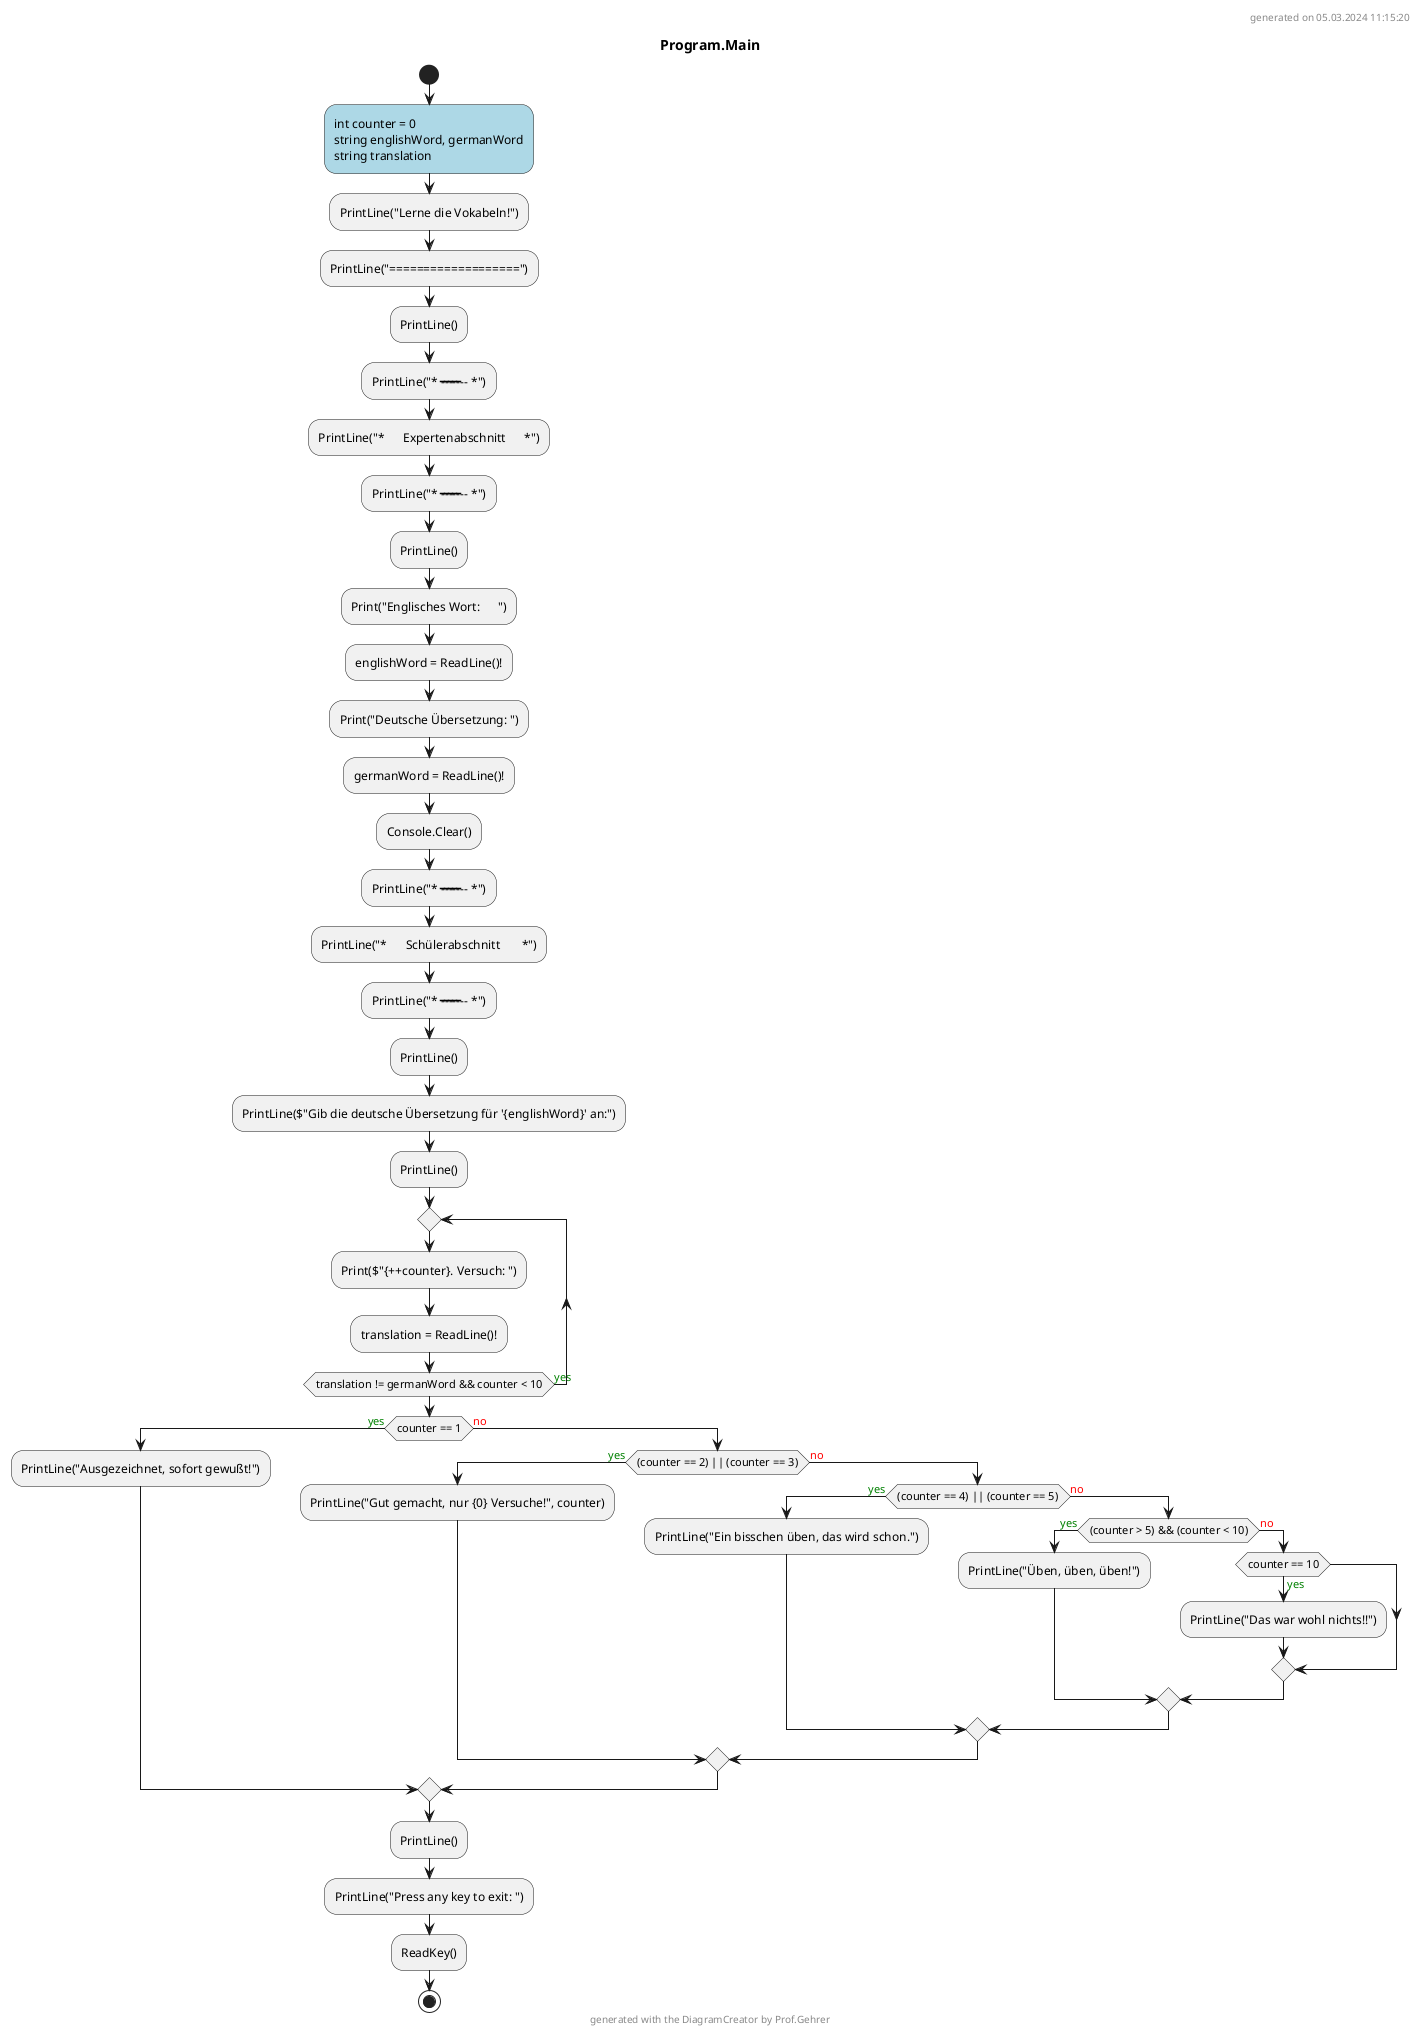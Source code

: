 @startuml Program.Main
header
generated on 05.03.2024 11:15:20
end header
title Program.Main
start
#LightBlue:int counter = 0
string englishWord, germanWord
string translation;
:PrintLine("Lerne die Vokabeln!");
:PrintLine("===================");
:PrintLine();
:PrintLine("* --------------------------- *");
:PrintLine("*      Expertenabschnitt      *");
:PrintLine("* --------------------------- *");
:PrintLine();
:Print("Englisches Wort:      ");
:englishWord = ReadLine()!;
:Print("Deutsche Übersetzung: ");
:germanWord = ReadLine()!;
:Console.Clear();
:PrintLine("* --------------------------- *");
:PrintLine("*      Schülerabschnitt       *");
:PrintLine("* --------------------------- *");
:PrintLine();
:PrintLine($"Gib die deutsche Übersetzung für '{englishWord}' an:");
:PrintLine();
repeat
    :Print($"{++counter}. Versuch: ");
    :translation = ReadLine()!;
repeat while (translation != germanWord && counter < 10) is (<color:green>yes)
if (counter == 1) then (<color:green>yes)
    :PrintLine("Ausgezeichnet, sofort gewußt!");
  else (<color:red>no)
    if ((counter == 2) || (counter == 3)) then (<color:green>yes)
        :PrintLine("Gut gemacht, nur {0} Versuche!", counter);
      else (<color:red>no)
        if ((counter == 4) || (counter == 5)) then (<color:green>yes)
            :PrintLine("Ein bisschen üben, das wird schon.");
          else (<color:red>no)
            if ((counter > 5) && (counter < 10)) then (<color:green>yes)
                :PrintLine("Üben, üben, üben!");
              else (<color:red>no)
                if (counter == 10) then (<color:green>yes)
                    :PrintLine("Das war wohl nichts!!");
                endif
            endif
        endif
    endif
endif
:PrintLine();
:PrintLine("Press any key to exit: ");
:ReadKey();
footer
generated with the DiagramCreator by Prof.Gehrer
end footer
stop
@enduml

